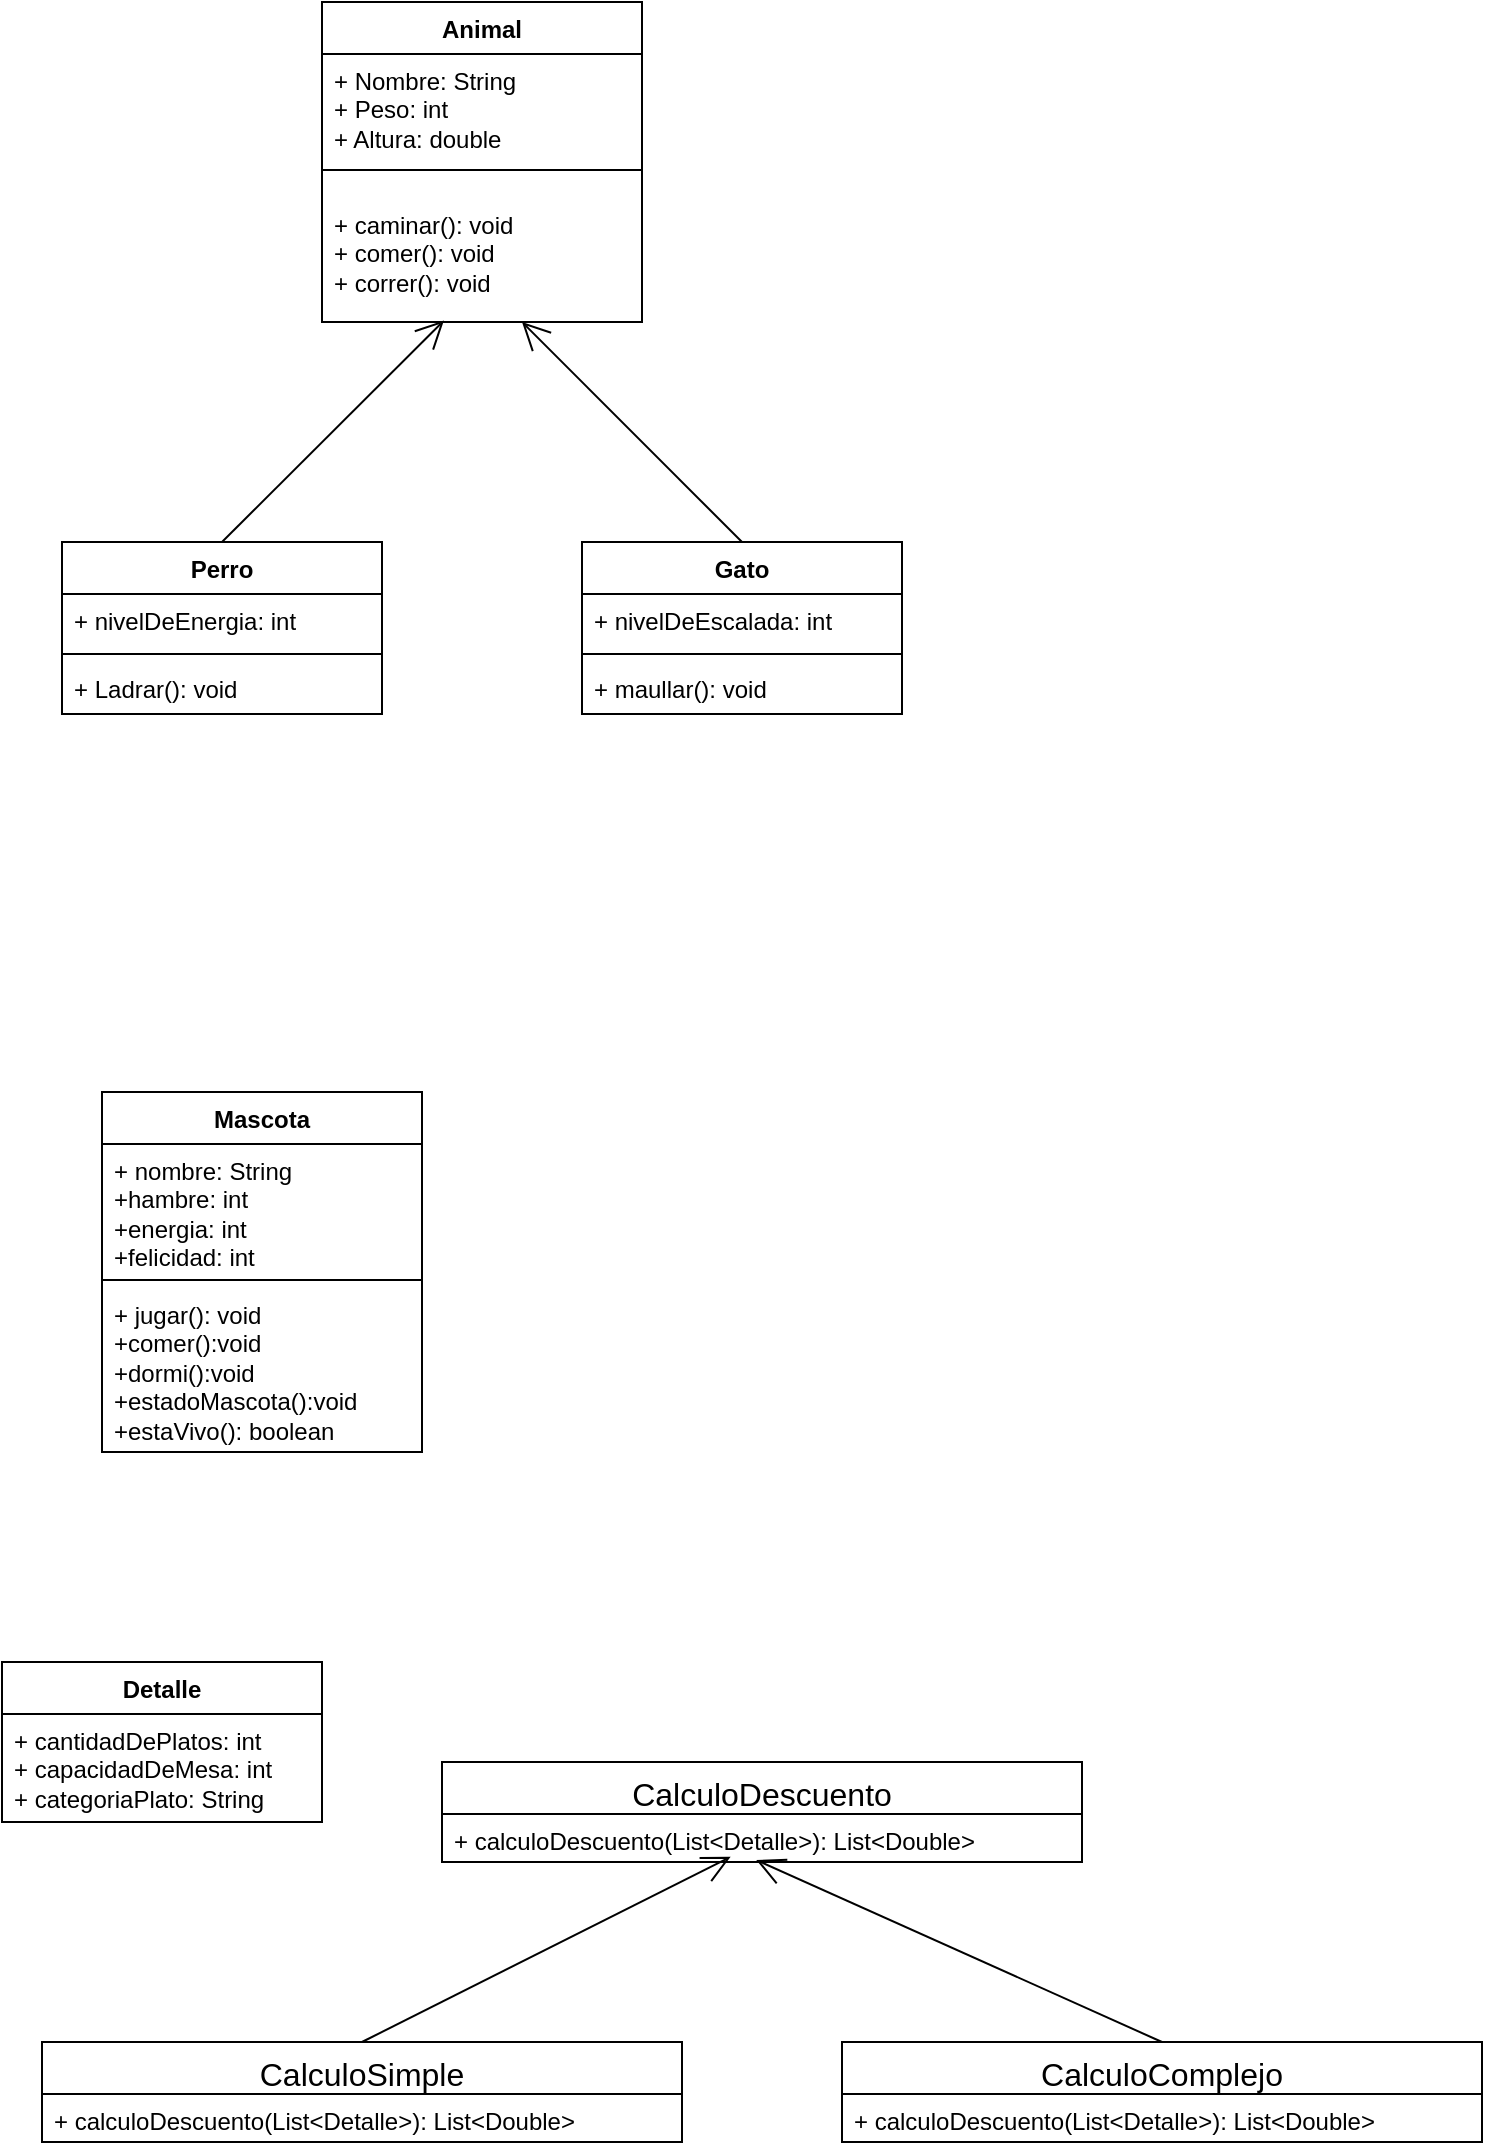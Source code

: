<mxfile version="24.7.17">
  <diagram name="Página-1" id="qUB2gNcE7M4qa6AU1zsA">
    <mxGraphModel dx="1103" dy="585" grid="1" gridSize="10" guides="1" tooltips="1" connect="1" arrows="1" fold="1" page="1" pageScale="1" pageWidth="827" pageHeight="1169" math="0" shadow="0">
      <root>
        <mxCell id="0" />
        <mxCell id="1" parent="0" />
        <mxCell id="mq8QGqeVNe4SUowiCqwg-10" value="Animal" style="swimlane;fontStyle=1;align=center;verticalAlign=top;childLayout=stackLayout;horizontal=1;startSize=26;horizontalStack=0;resizeParent=1;resizeParentMax=0;resizeLast=0;collapsible=1;marginBottom=0;whiteSpace=wrap;html=1;" parent="1" vertex="1">
          <mxGeometry x="300" y="40" width="160" height="160" as="geometry" />
        </mxCell>
        <mxCell id="mq8QGqeVNe4SUowiCqwg-11" value="+ Nombre: String&lt;div&gt;+ Peso: int&lt;/div&gt;&lt;div&gt;+ Altura: double&lt;/div&gt;" style="text;strokeColor=none;fillColor=none;align=left;verticalAlign=top;spacingLeft=4;spacingRight=4;overflow=hidden;rotatable=0;points=[[0,0.5],[1,0.5]];portConstraint=eastwest;whiteSpace=wrap;html=1;" parent="mq8QGqeVNe4SUowiCqwg-10" vertex="1">
          <mxGeometry y="26" width="160" height="44" as="geometry" />
        </mxCell>
        <mxCell id="mq8QGqeVNe4SUowiCqwg-12" value="" style="line;strokeWidth=1;fillColor=none;align=left;verticalAlign=middle;spacingTop=-1;spacingLeft=3;spacingRight=3;rotatable=0;labelPosition=right;points=[];portConstraint=eastwest;strokeColor=inherit;" parent="mq8QGqeVNe4SUowiCqwg-10" vertex="1">
          <mxGeometry y="70" width="160" height="28" as="geometry" />
        </mxCell>
        <mxCell id="mq8QGqeVNe4SUowiCqwg-13" value="+ caminar(): void&lt;div&gt;+ comer(): void&lt;/div&gt;&lt;div&gt;+ correr(): void&lt;/div&gt;" style="text;strokeColor=none;fillColor=none;align=left;verticalAlign=top;spacingLeft=4;spacingRight=4;overflow=hidden;rotatable=0;points=[[0,0.5],[1,0.5]];portConstraint=eastwest;whiteSpace=wrap;html=1;" parent="mq8QGqeVNe4SUowiCqwg-10" vertex="1">
          <mxGeometry y="98" width="160" height="62" as="geometry" />
        </mxCell>
        <mxCell id="mq8QGqeVNe4SUowiCqwg-14" value="Perro" style="swimlane;fontStyle=1;align=center;verticalAlign=top;childLayout=stackLayout;horizontal=1;startSize=26;horizontalStack=0;resizeParent=1;resizeParentMax=0;resizeLast=0;collapsible=1;marginBottom=0;whiteSpace=wrap;html=1;" parent="1" vertex="1">
          <mxGeometry x="170" y="310" width="160" height="86" as="geometry" />
        </mxCell>
        <mxCell id="mq8QGqeVNe4SUowiCqwg-15" value="+ nivelDeEnergia: int" style="text;strokeColor=none;fillColor=none;align=left;verticalAlign=top;spacingLeft=4;spacingRight=4;overflow=hidden;rotatable=0;points=[[0,0.5],[1,0.5]];portConstraint=eastwest;whiteSpace=wrap;html=1;" parent="mq8QGqeVNe4SUowiCqwg-14" vertex="1">
          <mxGeometry y="26" width="160" height="26" as="geometry" />
        </mxCell>
        <mxCell id="mq8QGqeVNe4SUowiCqwg-16" value="" style="line;strokeWidth=1;fillColor=none;align=left;verticalAlign=middle;spacingTop=-1;spacingLeft=3;spacingRight=3;rotatable=0;labelPosition=right;points=[];portConstraint=eastwest;strokeColor=inherit;" parent="mq8QGqeVNe4SUowiCqwg-14" vertex="1">
          <mxGeometry y="52" width="160" height="8" as="geometry" />
        </mxCell>
        <mxCell id="mq8QGqeVNe4SUowiCqwg-17" value="+ Ladrar(): void" style="text;strokeColor=none;fillColor=none;align=left;verticalAlign=top;spacingLeft=4;spacingRight=4;overflow=hidden;rotatable=0;points=[[0,0.5],[1,0.5]];portConstraint=eastwest;whiteSpace=wrap;html=1;" parent="mq8QGqeVNe4SUowiCqwg-14" vertex="1">
          <mxGeometry y="60" width="160" height="26" as="geometry" />
        </mxCell>
        <mxCell id="mq8QGqeVNe4SUowiCqwg-18" value="Gato" style="swimlane;fontStyle=1;align=center;verticalAlign=top;childLayout=stackLayout;horizontal=1;startSize=26;horizontalStack=0;resizeParent=1;resizeParentMax=0;resizeLast=0;collapsible=1;marginBottom=0;whiteSpace=wrap;html=1;" parent="1" vertex="1">
          <mxGeometry x="430" y="310" width="160" height="86" as="geometry" />
        </mxCell>
        <mxCell id="mq8QGqeVNe4SUowiCqwg-19" value="+ nivelDeEscalada: int" style="text;strokeColor=none;fillColor=none;align=left;verticalAlign=top;spacingLeft=4;spacingRight=4;overflow=hidden;rotatable=0;points=[[0,0.5],[1,0.5]];portConstraint=eastwest;whiteSpace=wrap;html=1;" parent="mq8QGqeVNe4SUowiCqwg-18" vertex="1">
          <mxGeometry y="26" width="160" height="26" as="geometry" />
        </mxCell>
        <mxCell id="mq8QGqeVNe4SUowiCqwg-20" value="" style="line;strokeWidth=1;fillColor=none;align=left;verticalAlign=middle;spacingTop=-1;spacingLeft=3;spacingRight=3;rotatable=0;labelPosition=right;points=[];portConstraint=eastwest;strokeColor=inherit;" parent="mq8QGqeVNe4SUowiCqwg-18" vertex="1">
          <mxGeometry y="52" width="160" height="8" as="geometry" />
        </mxCell>
        <mxCell id="mq8QGqeVNe4SUowiCqwg-21" value="+ maullar(): void" style="text;strokeColor=none;fillColor=none;align=left;verticalAlign=top;spacingLeft=4;spacingRight=4;overflow=hidden;rotatable=0;points=[[0,0.5],[1,0.5]];portConstraint=eastwest;whiteSpace=wrap;html=1;" parent="mq8QGqeVNe4SUowiCqwg-18" vertex="1">
          <mxGeometry y="60" width="160" height="26" as="geometry" />
        </mxCell>
        <mxCell id="mq8QGqeVNe4SUowiCqwg-22" value="" style="endArrow=open;endFill=1;endSize=12;html=1;rounded=0;entryX=0.381;entryY=0.988;entryDx=0;entryDy=0;entryPerimeter=0;exitX=0.5;exitY=0;exitDx=0;exitDy=0;" parent="1" source="mq8QGqeVNe4SUowiCqwg-14" target="mq8QGqeVNe4SUowiCqwg-13" edge="1">
          <mxGeometry width="160" relative="1" as="geometry">
            <mxPoint x="310" y="260" as="sourcePoint" />
            <mxPoint x="470" y="260" as="targetPoint" />
          </mxGeometry>
        </mxCell>
        <mxCell id="mq8QGqeVNe4SUowiCqwg-23" value="" style="endArrow=open;endFill=1;endSize=12;html=1;rounded=0;exitX=0.5;exitY=0;exitDx=0;exitDy=0;" parent="1" source="mq8QGqeVNe4SUowiCqwg-18" edge="1">
          <mxGeometry width="160" relative="1" as="geometry">
            <mxPoint x="310" y="260" as="sourcePoint" />
            <mxPoint x="400" y="200" as="targetPoint" />
          </mxGeometry>
        </mxCell>
        <mxCell id="5vO79ghlJ4G1syU7xMiC-1" value="Mascota" style="swimlane;fontStyle=1;align=center;verticalAlign=top;childLayout=stackLayout;horizontal=1;startSize=26;horizontalStack=0;resizeParent=1;resizeParentMax=0;resizeLast=0;collapsible=1;marginBottom=0;whiteSpace=wrap;html=1;" vertex="1" parent="1">
          <mxGeometry x="190" y="585" width="160" height="180" as="geometry" />
        </mxCell>
        <mxCell id="5vO79ghlJ4G1syU7xMiC-2" value="+ nombre: String&lt;div&gt;+hambre: int&lt;/div&gt;&lt;div&gt;+energia: int&lt;/div&gt;&lt;div&gt;+felicidad: int&lt;/div&gt;&lt;div&gt;&lt;br&gt;&lt;/div&gt;" style="text;strokeColor=none;fillColor=none;align=left;verticalAlign=top;spacingLeft=4;spacingRight=4;overflow=hidden;rotatable=0;points=[[0,0.5],[1,0.5]];portConstraint=eastwest;whiteSpace=wrap;html=1;" vertex="1" parent="5vO79ghlJ4G1syU7xMiC-1">
          <mxGeometry y="26" width="160" height="64" as="geometry" />
        </mxCell>
        <mxCell id="5vO79ghlJ4G1syU7xMiC-3" value="" style="line;strokeWidth=1;fillColor=none;align=left;verticalAlign=middle;spacingTop=-1;spacingLeft=3;spacingRight=3;rotatable=0;labelPosition=right;points=[];portConstraint=eastwest;strokeColor=inherit;" vertex="1" parent="5vO79ghlJ4G1syU7xMiC-1">
          <mxGeometry y="90" width="160" height="8" as="geometry" />
        </mxCell>
        <mxCell id="5vO79ghlJ4G1syU7xMiC-4" value="+ jugar(): void&lt;div&gt;+comer():void&lt;/div&gt;&lt;div&gt;+dormi():void&lt;/div&gt;&lt;div&gt;+estadoMascota():void&lt;/div&gt;&lt;div&gt;+estaVivo(): boolean&lt;/div&gt;&lt;div&gt;&lt;br&gt;&lt;/div&gt;" style="text;strokeColor=none;fillColor=none;align=left;verticalAlign=top;spacingLeft=4;spacingRight=4;overflow=hidden;rotatable=0;points=[[0,0.5],[1,0.5]];portConstraint=eastwest;whiteSpace=wrap;html=1;" vertex="1" parent="5vO79ghlJ4G1syU7xMiC-1">
          <mxGeometry y="98" width="160" height="82" as="geometry" />
        </mxCell>
        <mxCell id="5vO79ghlJ4G1syU7xMiC-5" value="&lt;span style=&quot;font-weight: 400; text-align: start; font-size: 12pt; font-family: Aptos, sans-serif;&quot;&gt;CalculoDescuento&lt;/span&gt;&lt;span style=&quot;font-size: medium; font-weight: 400; text-align: start;&quot;&gt;&lt;/span&gt;" style="swimlane;fontStyle=1;align=center;verticalAlign=top;childLayout=stackLayout;horizontal=1;startSize=26;horizontalStack=0;resizeParent=1;resizeParentMax=0;resizeLast=0;collapsible=1;marginBottom=0;whiteSpace=wrap;html=1;" vertex="1" parent="1">
          <mxGeometry x="360" y="920" width="320" height="50" as="geometry" />
        </mxCell>
        <mxCell id="5vO79ghlJ4G1syU7xMiC-8" value="+ calculoDescuento(List&amp;lt;Detalle&amp;gt;): List&amp;lt;Double&amp;gt;" style="text;strokeColor=none;fillColor=none;align=left;verticalAlign=top;spacingLeft=4;spacingRight=4;overflow=hidden;rotatable=0;points=[[0,0.5],[1,0.5]];portConstraint=eastwest;whiteSpace=wrap;html=1;" vertex="1" parent="5vO79ghlJ4G1syU7xMiC-5">
          <mxGeometry y="26" width="320" height="24" as="geometry" />
        </mxCell>
        <mxCell id="5vO79ghlJ4G1syU7xMiC-10" value="&lt;span style=&quot;font-weight: 400; text-align: start; font-size: 12pt; font-family: Aptos, sans-serif;&quot;&gt;CalculoSimple&lt;/span&gt;&lt;span style=&quot;font-size: medium; font-weight: 400; text-align: start;&quot;&gt;&lt;/span&gt;" style="swimlane;fontStyle=1;align=center;verticalAlign=top;childLayout=stackLayout;horizontal=1;startSize=26;horizontalStack=0;resizeParent=1;resizeParentMax=0;resizeLast=0;collapsible=1;marginBottom=0;whiteSpace=wrap;html=1;" vertex="1" parent="1">
          <mxGeometry x="160" y="1060" width="320" height="50" as="geometry" />
        </mxCell>
        <mxCell id="5vO79ghlJ4G1syU7xMiC-11" value="+ calculoDescuento(List&amp;lt;Detalle&amp;gt;): List&amp;lt;Double&amp;gt;" style="text;strokeColor=none;fillColor=none;align=left;verticalAlign=top;spacingLeft=4;spacingRight=4;overflow=hidden;rotatable=0;points=[[0,0.5],[1,0.5]];portConstraint=eastwest;whiteSpace=wrap;html=1;" vertex="1" parent="5vO79ghlJ4G1syU7xMiC-10">
          <mxGeometry y="26" width="320" height="24" as="geometry" />
        </mxCell>
        <mxCell id="5vO79ghlJ4G1syU7xMiC-12" value="&lt;span style=&quot;font-weight: 400; text-align: start; font-size: 12pt; font-family: Aptos, sans-serif;&quot;&gt;CalculoComplejo&lt;/span&gt;&lt;span style=&quot;font-size: medium; font-weight: 400; text-align: start;&quot;&gt;&lt;/span&gt;" style="swimlane;fontStyle=1;align=center;verticalAlign=top;childLayout=stackLayout;horizontal=1;startSize=26;horizontalStack=0;resizeParent=1;resizeParentMax=0;resizeLast=0;collapsible=1;marginBottom=0;whiteSpace=wrap;html=1;" vertex="1" parent="1">
          <mxGeometry x="560" y="1060" width="320" height="50" as="geometry" />
        </mxCell>
        <mxCell id="5vO79ghlJ4G1syU7xMiC-13" value="+ calculoDescuento(List&amp;lt;Detalle&amp;gt;): List&amp;lt;Double&amp;gt;" style="text;strokeColor=none;fillColor=none;align=left;verticalAlign=top;spacingLeft=4;spacingRight=4;overflow=hidden;rotatable=0;points=[[0,0.5],[1,0.5]];portConstraint=eastwest;whiteSpace=wrap;html=1;" vertex="1" parent="5vO79ghlJ4G1syU7xMiC-12">
          <mxGeometry y="26" width="320" height="24" as="geometry" />
        </mxCell>
        <mxCell id="5vO79ghlJ4G1syU7xMiC-14" value="" style="endArrow=open;endFill=1;endSize=12;html=1;rounded=0;entryX=0.451;entryY=0.893;entryDx=0;entryDy=0;entryPerimeter=0;exitX=0.5;exitY=0;exitDx=0;exitDy=0;" edge="1" parent="1" source="5vO79ghlJ4G1syU7xMiC-10" target="5vO79ghlJ4G1syU7xMiC-8">
          <mxGeometry width="160" relative="1" as="geometry">
            <mxPoint x="390" y="1110" as="sourcePoint" />
            <mxPoint x="550" y="1110" as="targetPoint" />
          </mxGeometry>
        </mxCell>
        <mxCell id="5vO79ghlJ4G1syU7xMiC-15" value="" style="endArrow=open;endFill=1;endSize=12;html=1;rounded=0;entryX=0.491;entryY=0.958;entryDx=0;entryDy=0;entryPerimeter=0;exitX=0.5;exitY=0;exitDx=0;exitDy=0;" edge="1" parent="1" source="5vO79ghlJ4G1syU7xMiC-12" target="5vO79ghlJ4G1syU7xMiC-8">
          <mxGeometry width="160" relative="1" as="geometry">
            <mxPoint x="330" y="1070" as="sourcePoint" />
            <mxPoint x="514" y="977" as="targetPoint" />
          </mxGeometry>
        </mxCell>
        <mxCell id="5vO79ghlJ4G1syU7xMiC-16" value="Detalle" style="swimlane;fontStyle=1;align=center;verticalAlign=top;childLayout=stackLayout;horizontal=1;startSize=26;horizontalStack=0;resizeParent=1;resizeParentMax=0;resizeLast=0;collapsible=1;marginBottom=0;whiteSpace=wrap;html=1;" vertex="1" parent="1">
          <mxGeometry x="140" y="870" width="160" height="80" as="geometry" />
        </mxCell>
        <mxCell id="5vO79ghlJ4G1syU7xMiC-17" value="+ cantidadDePlatos: int&lt;div&gt;+ capacidadDeMesa: int&lt;/div&gt;&lt;div&gt;+ categoriaPlato: String&lt;/div&gt;" style="text;strokeColor=none;fillColor=none;align=left;verticalAlign=top;spacingLeft=4;spacingRight=4;overflow=hidden;rotatable=0;points=[[0,0.5],[1,0.5]];portConstraint=eastwest;whiteSpace=wrap;html=1;" vertex="1" parent="5vO79ghlJ4G1syU7xMiC-16">
          <mxGeometry y="26" width="160" height="54" as="geometry" />
        </mxCell>
      </root>
    </mxGraphModel>
  </diagram>
</mxfile>
